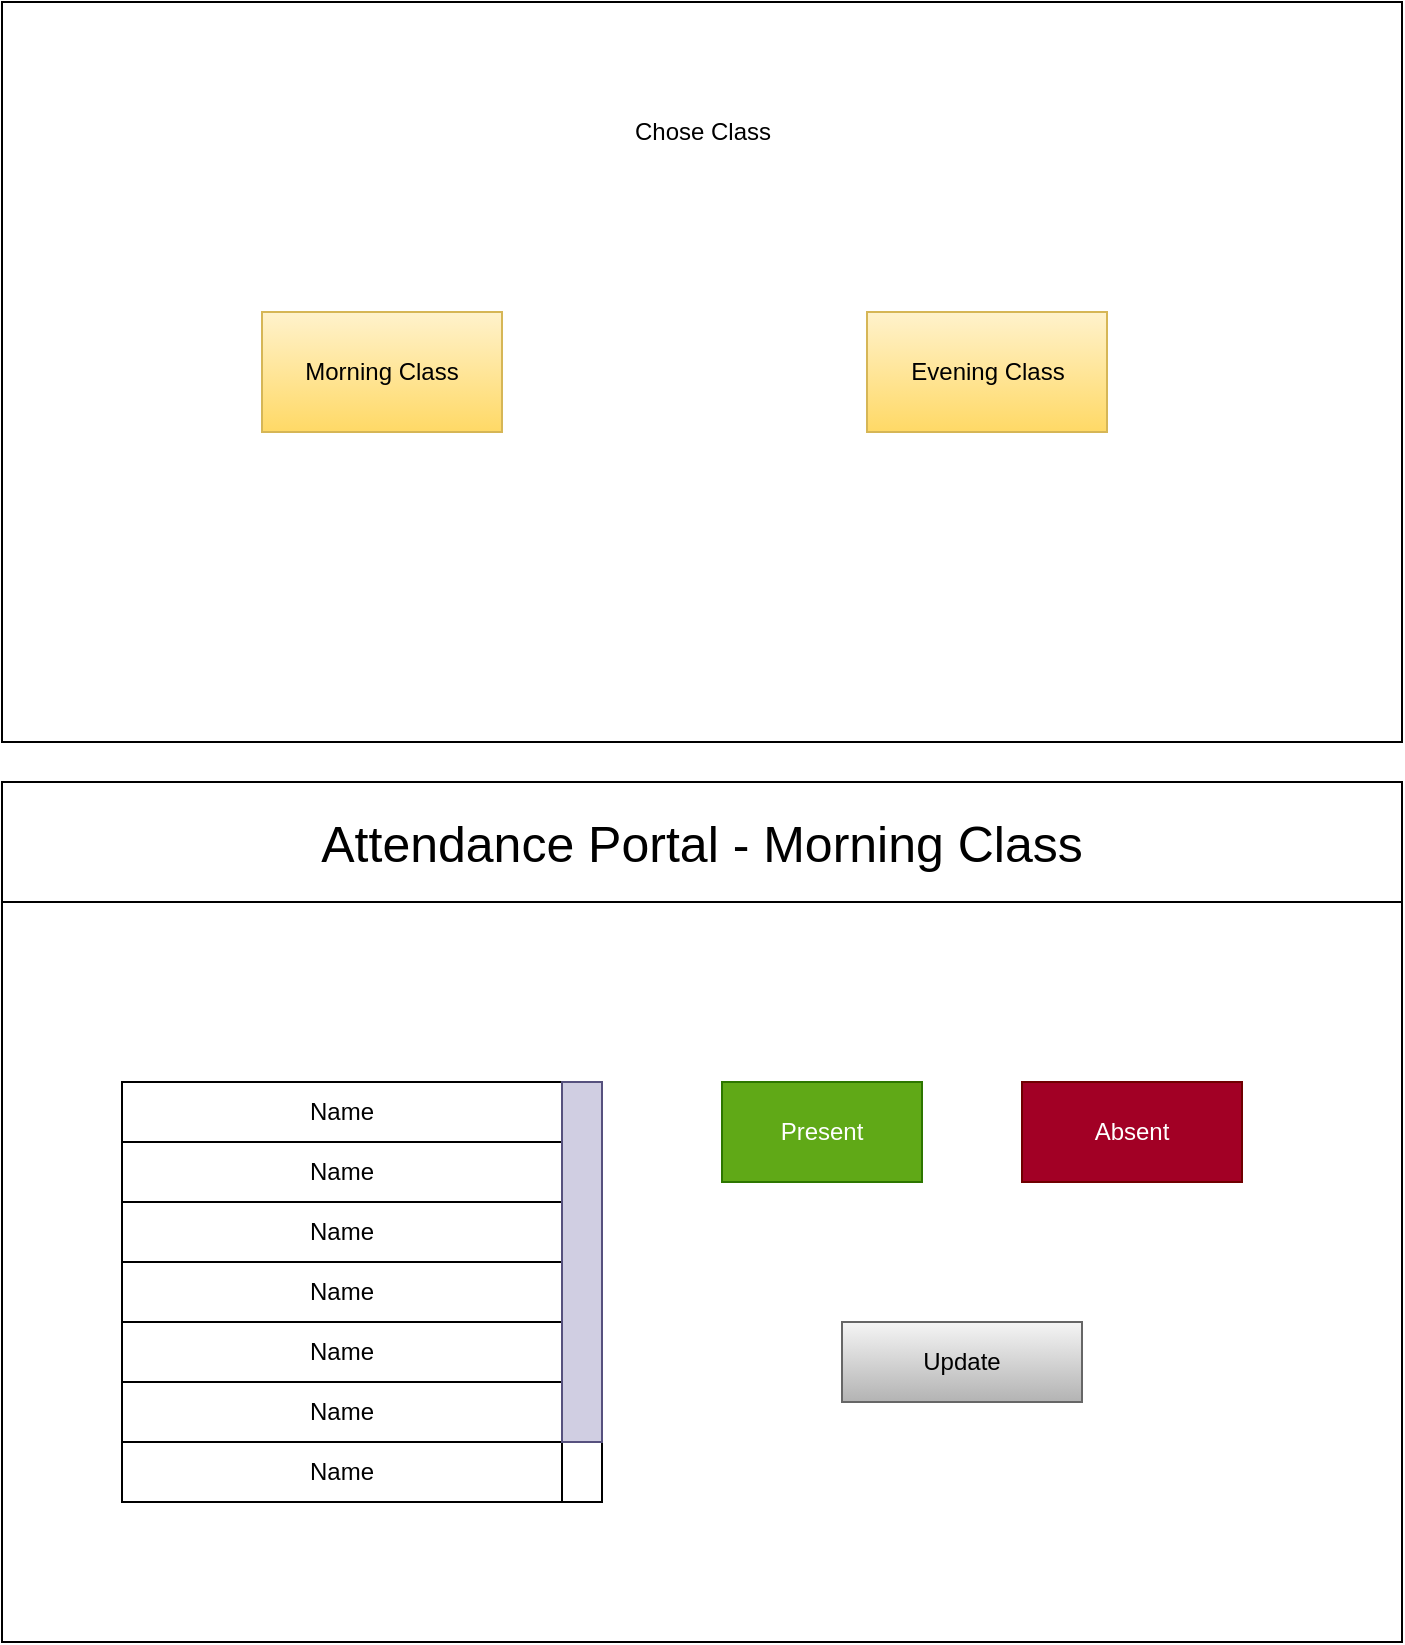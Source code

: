 <mxfile version="24.7.17">
  <diagram name="Page-1" id="2FNYmYsBMbGa0UGhw50T">
    <mxGraphModel dx="1434" dy="844" grid="1" gridSize="10" guides="1" tooltips="1" connect="1" arrows="1" fold="1" page="1" pageScale="1" pageWidth="850" pageHeight="1100" math="0" shadow="0">
      <root>
        <mxCell id="0" />
        <mxCell id="1" parent="0" />
        <mxCell id="Qtmw9_Csoa64nNfkD8jf-1" value="&lt;font style=&quot;font-size: 25px;&quot;&gt;Attendance Portal - Morning Class&lt;/font&gt;" style="rounded=0;whiteSpace=wrap;html=1;" vertex="1" parent="1">
          <mxGeometry x="80" y="410" width="700" height="60" as="geometry" />
        </mxCell>
        <mxCell id="Qtmw9_Csoa64nNfkD8jf-2" value="" style="rounded=0;whiteSpace=wrap;html=1;" vertex="1" parent="1">
          <mxGeometry x="80" y="470" width="700" height="370" as="geometry" />
        </mxCell>
        <mxCell id="Qtmw9_Csoa64nNfkD8jf-5" value="Name" style="rounded=0;whiteSpace=wrap;html=1;" vertex="1" parent="1">
          <mxGeometry x="140" y="560" width="220" height="210" as="geometry" />
        </mxCell>
        <mxCell id="Qtmw9_Csoa64nNfkD8jf-6" value="Name" style="rounded=0;whiteSpace=wrap;html=1;" vertex="1" parent="1">
          <mxGeometry x="140" y="560" width="220" height="30" as="geometry" />
        </mxCell>
        <mxCell id="Qtmw9_Csoa64nNfkD8jf-7" value="Name" style="rounded=0;whiteSpace=wrap;html=1;" vertex="1" parent="1">
          <mxGeometry x="140" y="590" width="220" height="30" as="geometry" />
        </mxCell>
        <mxCell id="Qtmw9_Csoa64nNfkD8jf-8" value="Name" style="rounded=0;whiteSpace=wrap;html=1;" vertex="1" parent="1">
          <mxGeometry x="140" y="620" width="220" height="30" as="geometry" />
        </mxCell>
        <mxCell id="Qtmw9_Csoa64nNfkD8jf-9" value="Name" style="rounded=0;whiteSpace=wrap;html=1;" vertex="1" parent="1">
          <mxGeometry x="140" y="650" width="220" height="30" as="geometry" />
        </mxCell>
        <mxCell id="Qtmw9_Csoa64nNfkD8jf-10" value="Name" style="rounded=0;whiteSpace=wrap;html=1;" vertex="1" parent="1">
          <mxGeometry x="140" y="680" width="220" height="30" as="geometry" />
        </mxCell>
        <mxCell id="Qtmw9_Csoa64nNfkD8jf-11" value="Name" style="rounded=0;whiteSpace=wrap;html=1;" vertex="1" parent="1">
          <mxGeometry x="140" y="710" width="220" height="30" as="geometry" />
        </mxCell>
        <mxCell id="Qtmw9_Csoa64nNfkD8jf-13" value="Name" style="rounded=0;whiteSpace=wrap;html=1;" vertex="1" parent="1">
          <mxGeometry x="140" y="740" width="220" height="30" as="geometry" />
        </mxCell>
        <mxCell id="Qtmw9_Csoa64nNfkD8jf-14" value="Present" style="rounded=0;whiteSpace=wrap;html=1;fillColor=#60a917;fontColor=#ffffff;strokeColor=#2D7600;" vertex="1" parent="1">
          <mxGeometry x="440" y="560" width="100" height="50" as="geometry" />
        </mxCell>
        <mxCell id="Qtmw9_Csoa64nNfkD8jf-15" value="Absent" style="rounded=0;whiteSpace=wrap;html=1;fillColor=#a20025;fontColor=#ffffff;strokeColor=#6F0000;" vertex="1" parent="1">
          <mxGeometry x="590" y="560" width="110" height="50" as="geometry" />
        </mxCell>
        <mxCell id="Qtmw9_Csoa64nNfkD8jf-16" value="&lt;font color=&quot;#000000&quot;&gt;Update&lt;/font&gt;" style="rounded=0;whiteSpace=wrap;html=1;fillColor=#f5f5f5;strokeColor=#666666;gradientColor=#b3b3b3;" vertex="1" parent="1">
          <mxGeometry x="500" y="680" width="120" height="40" as="geometry" />
        </mxCell>
        <mxCell id="Qtmw9_Csoa64nNfkD8jf-17" value="" style="rounded=0;whiteSpace=wrap;html=1;" vertex="1" parent="1">
          <mxGeometry x="360" y="560" width="20" height="210" as="geometry" />
        </mxCell>
        <mxCell id="Qtmw9_Csoa64nNfkD8jf-18" value="" style="rounded=0;whiteSpace=wrap;html=1;fillColor=#d0cee2;strokeColor=#56517e;" vertex="1" parent="1">
          <mxGeometry x="360" y="560" width="20" height="180" as="geometry" />
        </mxCell>
        <mxCell id="Qtmw9_Csoa64nNfkD8jf-22" value="" style="rounded=0;whiteSpace=wrap;html=1;" vertex="1" parent="1">
          <mxGeometry x="80" y="20" width="700" height="370" as="geometry" />
        </mxCell>
        <mxCell id="Qtmw9_Csoa64nNfkD8jf-24" value="Chose Class" style="text;html=1;align=center;verticalAlign=middle;whiteSpace=wrap;rounded=0;" vertex="1" parent="1">
          <mxGeometry x="347.5" y="70" width="165" height="30" as="geometry" />
        </mxCell>
        <mxCell id="Qtmw9_Csoa64nNfkD8jf-25" value="&lt;font color=&quot;#000000&quot;&gt;Morning Class&lt;/font&gt;" style="rounded=0;whiteSpace=wrap;html=1;fillColor=#fff2cc;gradientColor=#ffd966;strokeColor=#d6b656;" vertex="1" parent="1">
          <mxGeometry x="210" y="175" width="120" height="60" as="geometry" />
        </mxCell>
        <mxCell id="Qtmw9_Csoa64nNfkD8jf-26" value="&lt;font color=&quot;#000000&quot;&gt;Evening Class&lt;/font&gt;" style="rounded=0;whiteSpace=wrap;html=1;fillColor=#fff2cc;gradientColor=#ffd966;strokeColor=#d6b656;" vertex="1" parent="1">
          <mxGeometry x="512.5" y="175" width="120" height="60" as="geometry" />
        </mxCell>
      </root>
    </mxGraphModel>
  </diagram>
</mxfile>
